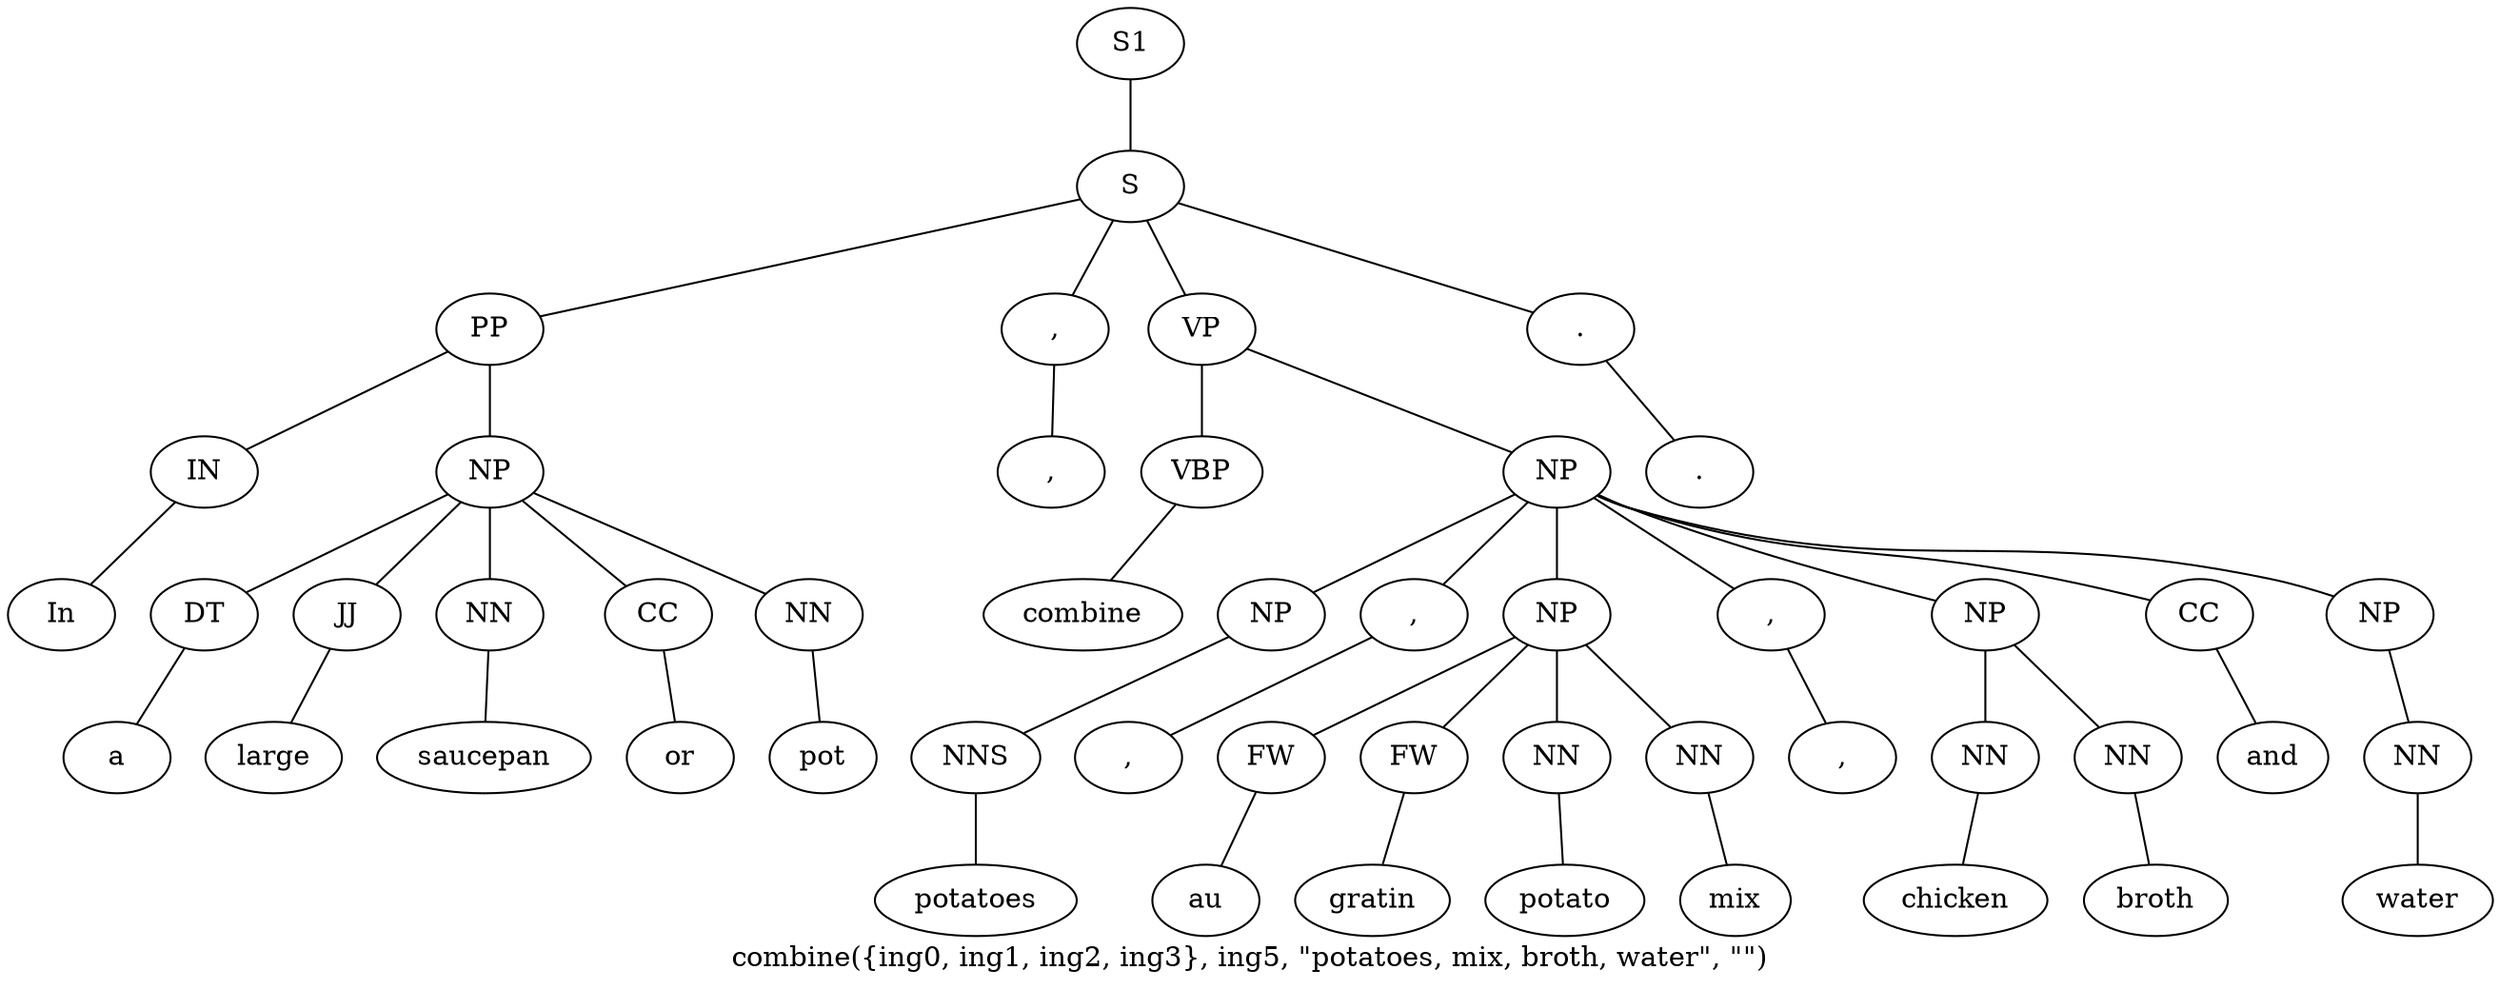 graph SyntaxGraph {
	label = "combine({ing0, ing1, ing2, ing3}, ing5, \"potatoes, mix, broth, water\", \"\")";
	Node0 [label="S1"];
	Node1 [label="S"];
	Node2 [label="PP"];
	Node3 [label="IN"];
	Node4 [label="In"];
	Node5 [label="NP"];
	Node6 [label="DT"];
	Node7 [label="a"];
	Node8 [label="JJ"];
	Node9 [label="large"];
	Node10 [label="NN"];
	Node11 [label="saucepan"];
	Node12 [label="CC"];
	Node13 [label="or"];
	Node14 [label="NN"];
	Node15 [label="pot"];
	Node16 [label=","];
	Node17 [label=","];
	Node18 [label="VP"];
	Node19 [label="VBP"];
	Node20 [label="combine"];
	Node21 [label="NP"];
	Node22 [label="NP"];
	Node23 [label="NNS"];
	Node24 [label="potatoes"];
	Node25 [label=","];
	Node26 [label=","];
	Node27 [label="NP"];
	Node28 [label="FW"];
	Node29 [label="au"];
	Node30 [label="FW"];
	Node31 [label="gratin"];
	Node32 [label="NN"];
	Node33 [label="potato"];
	Node34 [label="NN"];
	Node35 [label="mix"];
	Node36 [label=","];
	Node37 [label=","];
	Node38 [label="NP"];
	Node39 [label="NN"];
	Node40 [label="chicken"];
	Node41 [label="NN"];
	Node42 [label="broth"];
	Node43 [label="CC"];
	Node44 [label="and"];
	Node45 [label="NP"];
	Node46 [label="NN"];
	Node47 [label="water"];
	Node48 [label="."];
	Node49 [label="."];

	Node0 -- Node1;
	Node1 -- Node2;
	Node1 -- Node16;
	Node1 -- Node18;
	Node1 -- Node48;
	Node2 -- Node3;
	Node2 -- Node5;
	Node3 -- Node4;
	Node5 -- Node6;
	Node5 -- Node8;
	Node5 -- Node10;
	Node5 -- Node12;
	Node5 -- Node14;
	Node6 -- Node7;
	Node8 -- Node9;
	Node10 -- Node11;
	Node12 -- Node13;
	Node14 -- Node15;
	Node16 -- Node17;
	Node18 -- Node19;
	Node18 -- Node21;
	Node19 -- Node20;
	Node21 -- Node22;
	Node21 -- Node25;
	Node21 -- Node27;
	Node21 -- Node36;
	Node21 -- Node38;
	Node21 -- Node43;
	Node21 -- Node45;
	Node22 -- Node23;
	Node23 -- Node24;
	Node25 -- Node26;
	Node27 -- Node28;
	Node27 -- Node30;
	Node27 -- Node32;
	Node27 -- Node34;
	Node28 -- Node29;
	Node30 -- Node31;
	Node32 -- Node33;
	Node34 -- Node35;
	Node36 -- Node37;
	Node38 -- Node39;
	Node38 -- Node41;
	Node39 -- Node40;
	Node41 -- Node42;
	Node43 -- Node44;
	Node45 -- Node46;
	Node46 -- Node47;
	Node48 -- Node49;
}